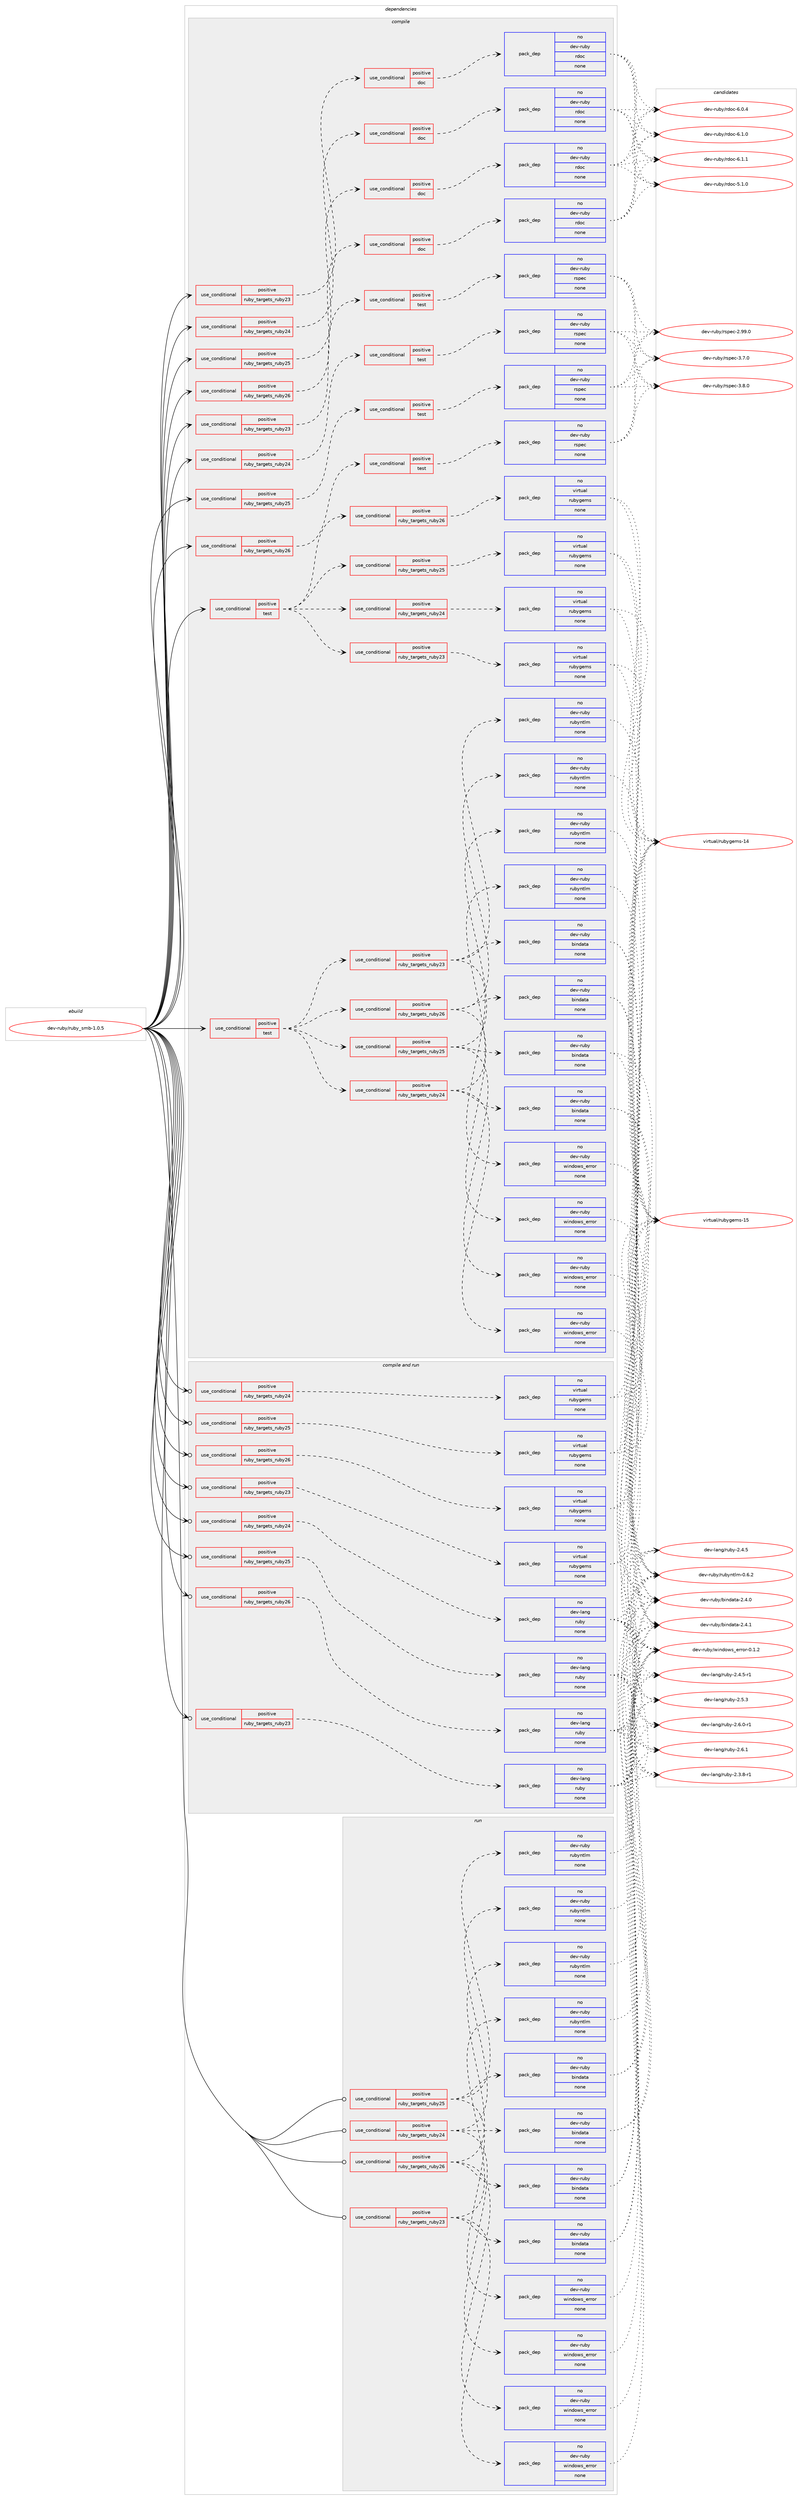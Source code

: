 digraph prolog {

# *************
# Graph options
# *************

newrank=true;
concentrate=true;
compound=true;
graph [rankdir=LR,fontname=Helvetica,fontsize=10,ranksep=1.5];#, ranksep=2.5, nodesep=0.2];
edge  [arrowhead=vee];
node  [fontname=Helvetica,fontsize=10];

# **********
# The ebuild
# **********

subgraph cluster_leftcol {
color=gray;
rank=same;
label=<<i>ebuild</i>>;
id [label="dev-ruby/ruby_smb-1.0.5", color=red, width=4, href="../dev-ruby/ruby_smb-1.0.5.svg"];
}

# ****************
# The dependencies
# ****************

subgraph cluster_midcol {
color=gray;
label=<<i>dependencies</i>>;
subgraph cluster_compile {
fillcolor="#eeeeee";
style=filled;
label=<<i>compile</i>>;
subgraph cond416750 {
dependency1526519 [label=<<TABLE BORDER="0" CELLBORDER="1" CELLSPACING="0" CELLPADDING="4"><TR><TD ROWSPAN="3" CELLPADDING="10">use_conditional</TD></TR><TR><TD>positive</TD></TR><TR><TD>ruby_targets_ruby23</TD></TR></TABLE>>, shape=none, color=red];
subgraph cond416751 {
dependency1526520 [label=<<TABLE BORDER="0" CELLBORDER="1" CELLSPACING="0" CELLPADDING="4"><TR><TD ROWSPAN="3" CELLPADDING="10">use_conditional</TD></TR><TR><TD>positive</TD></TR><TR><TD>doc</TD></TR></TABLE>>, shape=none, color=red];
subgraph pack1086263 {
dependency1526521 [label=<<TABLE BORDER="0" CELLBORDER="1" CELLSPACING="0" CELLPADDING="4" WIDTH="220"><TR><TD ROWSPAN="6" CELLPADDING="30">pack_dep</TD></TR><TR><TD WIDTH="110">no</TD></TR><TR><TD>dev-ruby</TD></TR><TR><TD>rdoc</TD></TR><TR><TD>none</TD></TR><TR><TD></TD></TR></TABLE>>, shape=none, color=blue];
}
dependency1526520:e -> dependency1526521:w [weight=20,style="dashed",arrowhead="vee"];
}
dependency1526519:e -> dependency1526520:w [weight=20,style="dashed",arrowhead="vee"];
}
id:e -> dependency1526519:w [weight=20,style="solid",arrowhead="vee"];
subgraph cond416752 {
dependency1526522 [label=<<TABLE BORDER="0" CELLBORDER="1" CELLSPACING="0" CELLPADDING="4"><TR><TD ROWSPAN="3" CELLPADDING="10">use_conditional</TD></TR><TR><TD>positive</TD></TR><TR><TD>ruby_targets_ruby23</TD></TR></TABLE>>, shape=none, color=red];
subgraph cond416753 {
dependency1526523 [label=<<TABLE BORDER="0" CELLBORDER="1" CELLSPACING="0" CELLPADDING="4"><TR><TD ROWSPAN="3" CELLPADDING="10">use_conditional</TD></TR><TR><TD>positive</TD></TR><TR><TD>test</TD></TR></TABLE>>, shape=none, color=red];
subgraph pack1086264 {
dependency1526524 [label=<<TABLE BORDER="0" CELLBORDER="1" CELLSPACING="0" CELLPADDING="4" WIDTH="220"><TR><TD ROWSPAN="6" CELLPADDING="30">pack_dep</TD></TR><TR><TD WIDTH="110">no</TD></TR><TR><TD>dev-ruby</TD></TR><TR><TD>rspec</TD></TR><TR><TD>none</TD></TR><TR><TD></TD></TR></TABLE>>, shape=none, color=blue];
}
dependency1526523:e -> dependency1526524:w [weight=20,style="dashed",arrowhead="vee"];
}
dependency1526522:e -> dependency1526523:w [weight=20,style="dashed",arrowhead="vee"];
}
id:e -> dependency1526522:w [weight=20,style="solid",arrowhead="vee"];
subgraph cond416754 {
dependency1526525 [label=<<TABLE BORDER="0" CELLBORDER="1" CELLSPACING="0" CELLPADDING="4"><TR><TD ROWSPAN="3" CELLPADDING="10">use_conditional</TD></TR><TR><TD>positive</TD></TR><TR><TD>ruby_targets_ruby24</TD></TR></TABLE>>, shape=none, color=red];
subgraph cond416755 {
dependency1526526 [label=<<TABLE BORDER="0" CELLBORDER="1" CELLSPACING="0" CELLPADDING="4"><TR><TD ROWSPAN="3" CELLPADDING="10">use_conditional</TD></TR><TR><TD>positive</TD></TR><TR><TD>doc</TD></TR></TABLE>>, shape=none, color=red];
subgraph pack1086265 {
dependency1526527 [label=<<TABLE BORDER="0" CELLBORDER="1" CELLSPACING="0" CELLPADDING="4" WIDTH="220"><TR><TD ROWSPAN="6" CELLPADDING="30">pack_dep</TD></TR><TR><TD WIDTH="110">no</TD></TR><TR><TD>dev-ruby</TD></TR><TR><TD>rdoc</TD></TR><TR><TD>none</TD></TR><TR><TD></TD></TR></TABLE>>, shape=none, color=blue];
}
dependency1526526:e -> dependency1526527:w [weight=20,style="dashed",arrowhead="vee"];
}
dependency1526525:e -> dependency1526526:w [weight=20,style="dashed",arrowhead="vee"];
}
id:e -> dependency1526525:w [weight=20,style="solid",arrowhead="vee"];
subgraph cond416756 {
dependency1526528 [label=<<TABLE BORDER="0" CELLBORDER="1" CELLSPACING="0" CELLPADDING="4"><TR><TD ROWSPAN="3" CELLPADDING="10">use_conditional</TD></TR><TR><TD>positive</TD></TR><TR><TD>ruby_targets_ruby24</TD></TR></TABLE>>, shape=none, color=red];
subgraph cond416757 {
dependency1526529 [label=<<TABLE BORDER="0" CELLBORDER="1" CELLSPACING="0" CELLPADDING="4"><TR><TD ROWSPAN="3" CELLPADDING="10">use_conditional</TD></TR><TR><TD>positive</TD></TR><TR><TD>test</TD></TR></TABLE>>, shape=none, color=red];
subgraph pack1086266 {
dependency1526530 [label=<<TABLE BORDER="0" CELLBORDER="1" CELLSPACING="0" CELLPADDING="4" WIDTH="220"><TR><TD ROWSPAN="6" CELLPADDING="30">pack_dep</TD></TR><TR><TD WIDTH="110">no</TD></TR><TR><TD>dev-ruby</TD></TR><TR><TD>rspec</TD></TR><TR><TD>none</TD></TR><TR><TD></TD></TR></TABLE>>, shape=none, color=blue];
}
dependency1526529:e -> dependency1526530:w [weight=20,style="dashed",arrowhead="vee"];
}
dependency1526528:e -> dependency1526529:w [weight=20,style="dashed",arrowhead="vee"];
}
id:e -> dependency1526528:w [weight=20,style="solid",arrowhead="vee"];
subgraph cond416758 {
dependency1526531 [label=<<TABLE BORDER="0" CELLBORDER="1" CELLSPACING="0" CELLPADDING="4"><TR><TD ROWSPAN="3" CELLPADDING="10">use_conditional</TD></TR><TR><TD>positive</TD></TR><TR><TD>ruby_targets_ruby25</TD></TR></TABLE>>, shape=none, color=red];
subgraph cond416759 {
dependency1526532 [label=<<TABLE BORDER="0" CELLBORDER="1" CELLSPACING="0" CELLPADDING="4"><TR><TD ROWSPAN="3" CELLPADDING="10">use_conditional</TD></TR><TR><TD>positive</TD></TR><TR><TD>doc</TD></TR></TABLE>>, shape=none, color=red];
subgraph pack1086267 {
dependency1526533 [label=<<TABLE BORDER="0" CELLBORDER="1" CELLSPACING="0" CELLPADDING="4" WIDTH="220"><TR><TD ROWSPAN="6" CELLPADDING="30">pack_dep</TD></TR><TR><TD WIDTH="110">no</TD></TR><TR><TD>dev-ruby</TD></TR><TR><TD>rdoc</TD></TR><TR><TD>none</TD></TR><TR><TD></TD></TR></TABLE>>, shape=none, color=blue];
}
dependency1526532:e -> dependency1526533:w [weight=20,style="dashed",arrowhead="vee"];
}
dependency1526531:e -> dependency1526532:w [weight=20,style="dashed",arrowhead="vee"];
}
id:e -> dependency1526531:w [weight=20,style="solid",arrowhead="vee"];
subgraph cond416760 {
dependency1526534 [label=<<TABLE BORDER="0" CELLBORDER="1" CELLSPACING="0" CELLPADDING="4"><TR><TD ROWSPAN="3" CELLPADDING="10">use_conditional</TD></TR><TR><TD>positive</TD></TR><TR><TD>ruby_targets_ruby25</TD></TR></TABLE>>, shape=none, color=red];
subgraph cond416761 {
dependency1526535 [label=<<TABLE BORDER="0" CELLBORDER="1" CELLSPACING="0" CELLPADDING="4"><TR><TD ROWSPAN="3" CELLPADDING="10">use_conditional</TD></TR><TR><TD>positive</TD></TR><TR><TD>test</TD></TR></TABLE>>, shape=none, color=red];
subgraph pack1086268 {
dependency1526536 [label=<<TABLE BORDER="0" CELLBORDER="1" CELLSPACING="0" CELLPADDING="4" WIDTH="220"><TR><TD ROWSPAN="6" CELLPADDING="30">pack_dep</TD></TR><TR><TD WIDTH="110">no</TD></TR><TR><TD>dev-ruby</TD></TR><TR><TD>rspec</TD></TR><TR><TD>none</TD></TR><TR><TD></TD></TR></TABLE>>, shape=none, color=blue];
}
dependency1526535:e -> dependency1526536:w [weight=20,style="dashed",arrowhead="vee"];
}
dependency1526534:e -> dependency1526535:w [weight=20,style="dashed",arrowhead="vee"];
}
id:e -> dependency1526534:w [weight=20,style="solid",arrowhead="vee"];
subgraph cond416762 {
dependency1526537 [label=<<TABLE BORDER="0" CELLBORDER="1" CELLSPACING="0" CELLPADDING="4"><TR><TD ROWSPAN="3" CELLPADDING="10">use_conditional</TD></TR><TR><TD>positive</TD></TR><TR><TD>ruby_targets_ruby26</TD></TR></TABLE>>, shape=none, color=red];
subgraph cond416763 {
dependency1526538 [label=<<TABLE BORDER="0" CELLBORDER="1" CELLSPACING="0" CELLPADDING="4"><TR><TD ROWSPAN="3" CELLPADDING="10">use_conditional</TD></TR><TR><TD>positive</TD></TR><TR><TD>doc</TD></TR></TABLE>>, shape=none, color=red];
subgraph pack1086269 {
dependency1526539 [label=<<TABLE BORDER="0" CELLBORDER="1" CELLSPACING="0" CELLPADDING="4" WIDTH="220"><TR><TD ROWSPAN="6" CELLPADDING="30">pack_dep</TD></TR><TR><TD WIDTH="110">no</TD></TR><TR><TD>dev-ruby</TD></TR><TR><TD>rdoc</TD></TR><TR><TD>none</TD></TR><TR><TD></TD></TR></TABLE>>, shape=none, color=blue];
}
dependency1526538:e -> dependency1526539:w [weight=20,style="dashed",arrowhead="vee"];
}
dependency1526537:e -> dependency1526538:w [weight=20,style="dashed",arrowhead="vee"];
}
id:e -> dependency1526537:w [weight=20,style="solid",arrowhead="vee"];
subgraph cond416764 {
dependency1526540 [label=<<TABLE BORDER="0" CELLBORDER="1" CELLSPACING="0" CELLPADDING="4"><TR><TD ROWSPAN="3" CELLPADDING="10">use_conditional</TD></TR><TR><TD>positive</TD></TR><TR><TD>ruby_targets_ruby26</TD></TR></TABLE>>, shape=none, color=red];
subgraph cond416765 {
dependency1526541 [label=<<TABLE BORDER="0" CELLBORDER="1" CELLSPACING="0" CELLPADDING="4"><TR><TD ROWSPAN="3" CELLPADDING="10">use_conditional</TD></TR><TR><TD>positive</TD></TR><TR><TD>test</TD></TR></TABLE>>, shape=none, color=red];
subgraph pack1086270 {
dependency1526542 [label=<<TABLE BORDER="0" CELLBORDER="1" CELLSPACING="0" CELLPADDING="4" WIDTH="220"><TR><TD ROWSPAN="6" CELLPADDING="30">pack_dep</TD></TR><TR><TD WIDTH="110">no</TD></TR><TR><TD>dev-ruby</TD></TR><TR><TD>rspec</TD></TR><TR><TD>none</TD></TR><TR><TD></TD></TR></TABLE>>, shape=none, color=blue];
}
dependency1526541:e -> dependency1526542:w [weight=20,style="dashed",arrowhead="vee"];
}
dependency1526540:e -> dependency1526541:w [weight=20,style="dashed",arrowhead="vee"];
}
id:e -> dependency1526540:w [weight=20,style="solid",arrowhead="vee"];
subgraph cond416766 {
dependency1526543 [label=<<TABLE BORDER="0" CELLBORDER="1" CELLSPACING="0" CELLPADDING="4"><TR><TD ROWSPAN="3" CELLPADDING="10">use_conditional</TD></TR><TR><TD>positive</TD></TR><TR><TD>test</TD></TR></TABLE>>, shape=none, color=red];
subgraph cond416767 {
dependency1526544 [label=<<TABLE BORDER="0" CELLBORDER="1" CELLSPACING="0" CELLPADDING="4"><TR><TD ROWSPAN="3" CELLPADDING="10">use_conditional</TD></TR><TR><TD>positive</TD></TR><TR><TD>ruby_targets_ruby23</TD></TR></TABLE>>, shape=none, color=red];
subgraph pack1086271 {
dependency1526545 [label=<<TABLE BORDER="0" CELLBORDER="1" CELLSPACING="0" CELLPADDING="4" WIDTH="220"><TR><TD ROWSPAN="6" CELLPADDING="30">pack_dep</TD></TR><TR><TD WIDTH="110">no</TD></TR><TR><TD>dev-ruby</TD></TR><TR><TD>bindata</TD></TR><TR><TD>none</TD></TR><TR><TD></TD></TR></TABLE>>, shape=none, color=blue];
}
dependency1526544:e -> dependency1526545:w [weight=20,style="dashed",arrowhead="vee"];
subgraph pack1086272 {
dependency1526546 [label=<<TABLE BORDER="0" CELLBORDER="1" CELLSPACING="0" CELLPADDING="4" WIDTH="220"><TR><TD ROWSPAN="6" CELLPADDING="30">pack_dep</TD></TR><TR><TD WIDTH="110">no</TD></TR><TR><TD>dev-ruby</TD></TR><TR><TD>rubyntlm</TD></TR><TR><TD>none</TD></TR><TR><TD></TD></TR></TABLE>>, shape=none, color=blue];
}
dependency1526544:e -> dependency1526546:w [weight=20,style="dashed",arrowhead="vee"];
subgraph pack1086273 {
dependency1526547 [label=<<TABLE BORDER="0" CELLBORDER="1" CELLSPACING="0" CELLPADDING="4" WIDTH="220"><TR><TD ROWSPAN="6" CELLPADDING="30">pack_dep</TD></TR><TR><TD WIDTH="110">no</TD></TR><TR><TD>dev-ruby</TD></TR><TR><TD>windows_error</TD></TR><TR><TD>none</TD></TR><TR><TD></TD></TR></TABLE>>, shape=none, color=blue];
}
dependency1526544:e -> dependency1526547:w [weight=20,style="dashed",arrowhead="vee"];
}
dependency1526543:e -> dependency1526544:w [weight=20,style="dashed",arrowhead="vee"];
subgraph cond416768 {
dependency1526548 [label=<<TABLE BORDER="0" CELLBORDER="1" CELLSPACING="0" CELLPADDING="4"><TR><TD ROWSPAN="3" CELLPADDING="10">use_conditional</TD></TR><TR><TD>positive</TD></TR><TR><TD>ruby_targets_ruby24</TD></TR></TABLE>>, shape=none, color=red];
subgraph pack1086274 {
dependency1526549 [label=<<TABLE BORDER="0" CELLBORDER="1" CELLSPACING="0" CELLPADDING="4" WIDTH="220"><TR><TD ROWSPAN="6" CELLPADDING="30">pack_dep</TD></TR><TR><TD WIDTH="110">no</TD></TR><TR><TD>dev-ruby</TD></TR><TR><TD>bindata</TD></TR><TR><TD>none</TD></TR><TR><TD></TD></TR></TABLE>>, shape=none, color=blue];
}
dependency1526548:e -> dependency1526549:w [weight=20,style="dashed",arrowhead="vee"];
subgraph pack1086275 {
dependency1526550 [label=<<TABLE BORDER="0" CELLBORDER="1" CELLSPACING="0" CELLPADDING="4" WIDTH="220"><TR><TD ROWSPAN="6" CELLPADDING="30">pack_dep</TD></TR><TR><TD WIDTH="110">no</TD></TR><TR><TD>dev-ruby</TD></TR><TR><TD>rubyntlm</TD></TR><TR><TD>none</TD></TR><TR><TD></TD></TR></TABLE>>, shape=none, color=blue];
}
dependency1526548:e -> dependency1526550:w [weight=20,style="dashed",arrowhead="vee"];
subgraph pack1086276 {
dependency1526551 [label=<<TABLE BORDER="0" CELLBORDER="1" CELLSPACING="0" CELLPADDING="4" WIDTH="220"><TR><TD ROWSPAN="6" CELLPADDING="30">pack_dep</TD></TR><TR><TD WIDTH="110">no</TD></TR><TR><TD>dev-ruby</TD></TR><TR><TD>windows_error</TD></TR><TR><TD>none</TD></TR><TR><TD></TD></TR></TABLE>>, shape=none, color=blue];
}
dependency1526548:e -> dependency1526551:w [weight=20,style="dashed",arrowhead="vee"];
}
dependency1526543:e -> dependency1526548:w [weight=20,style="dashed",arrowhead="vee"];
subgraph cond416769 {
dependency1526552 [label=<<TABLE BORDER="0" CELLBORDER="1" CELLSPACING="0" CELLPADDING="4"><TR><TD ROWSPAN="3" CELLPADDING="10">use_conditional</TD></TR><TR><TD>positive</TD></TR><TR><TD>ruby_targets_ruby25</TD></TR></TABLE>>, shape=none, color=red];
subgraph pack1086277 {
dependency1526553 [label=<<TABLE BORDER="0" CELLBORDER="1" CELLSPACING="0" CELLPADDING="4" WIDTH="220"><TR><TD ROWSPAN="6" CELLPADDING="30">pack_dep</TD></TR><TR><TD WIDTH="110">no</TD></TR><TR><TD>dev-ruby</TD></TR><TR><TD>bindata</TD></TR><TR><TD>none</TD></TR><TR><TD></TD></TR></TABLE>>, shape=none, color=blue];
}
dependency1526552:e -> dependency1526553:w [weight=20,style="dashed",arrowhead="vee"];
subgraph pack1086278 {
dependency1526554 [label=<<TABLE BORDER="0" CELLBORDER="1" CELLSPACING="0" CELLPADDING="4" WIDTH="220"><TR><TD ROWSPAN="6" CELLPADDING="30">pack_dep</TD></TR><TR><TD WIDTH="110">no</TD></TR><TR><TD>dev-ruby</TD></TR><TR><TD>rubyntlm</TD></TR><TR><TD>none</TD></TR><TR><TD></TD></TR></TABLE>>, shape=none, color=blue];
}
dependency1526552:e -> dependency1526554:w [weight=20,style="dashed",arrowhead="vee"];
subgraph pack1086279 {
dependency1526555 [label=<<TABLE BORDER="0" CELLBORDER="1" CELLSPACING="0" CELLPADDING="4" WIDTH="220"><TR><TD ROWSPAN="6" CELLPADDING="30">pack_dep</TD></TR><TR><TD WIDTH="110">no</TD></TR><TR><TD>dev-ruby</TD></TR><TR><TD>windows_error</TD></TR><TR><TD>none</TD></TR><TR><TD></TD></TR></TABLE>>, shape=none, color=blue];
}
dependency1526552:e -> dependency1526555:w [weight=20,style="dashed",arrowhead="vee"];
}
dependency1526543:e -> dependency1526552:w [weight=20,style="dashed",arrowhead="vee"];
subgraph cond416770 {
dependency1526556 [label=<<TABLE BORDER="0" CELLBORDER="1" CELLSPACING="0" CELLPADDING="4"><TR><TD ROWSPAN="3" CELLPADDING="10">use_conditional</TD></TR><TR><TD>positive</TD></TR><TR><TD>ruby_targets_ruby26</TD></TR></TABLE>>, shape=none, color=red];
subgraph pack1086280 {
dependency1526557 [label=<<TABLE BORDER="0" CELLBORDER="1" CELLSPACING="0" CELLPADDING="4" WIDTH="220"><TR><TD ROWSPAN="6" CELLPADDING="30">pack_dep</TD></TR><TR><TD WIDTH="110">no</TD></TR><TR><TD>dev-ruby</TD></TR><TR><TD>bindata</TD></TR><TR><TD>none</TD></TR><TR><TD></TD></TR></TABLE>>, shape=none, color=blue];
}
dependency1526556:e -> dependency1526557:w [weight=20,style="dashed",arrowhead="vee"];
subgraph pack1086281 {
dependency1526558 [label=<<TABLE BORDER="0" CELLBORDER="1" CELLSPACING="0" CELLPADDING="4" WIDTH="220"><TR><TD ROWSPAN="6" CELLPADDING="30">pack_dep</TD></TR><TR><TD WIDTH="110">no</TD></TR><TR><TD>dev-ruby</TD></TR><TR><TD>rubyntlm</TD></TR><TR><TD>none</TD></TR><TR><TD></TD></TR></TABLE>>, shape=none, color=blue];
}
dependency1526556:e -> dependency1526558:w [weight=20,style="dashed",arrowhead="vee"];
subgraph pack1086282 {
dependency1526559 [label=<<TABLE BORDER="0" CELLBORDER="1" CELLSPACING="0" CELLPADDING="4" WIDTH="220"><TR><TD ROWSPAN="6" CELLPADDING="30">pack_dep</TD></TR><TR><TD WIDTH="110">no</TD></TR><TR><TD>dev-ruby</TD></TR><TR><TD>windows_error</TD></TR><TR><TD>none</TD></TR><TR><TD></TD></TR></TABLE>>, shape=none, color=blue];
}
dependency1526556:e -> dependency1526559:w [weight=20,style="dashed",arrowhead="vee"];
}
dependency1526543:e -> dependency1526556:w [weight=20,style="dashed",arrowhead="vee"];
}
id:e -> dependency1526543:w [weight=20,style="solid",arrowhead="vee"];
subgraph cond416771 {
dependency1526560 [label=<<TABLE BORDER="0" CELLBORDER="1" CELLSPACING="0" CELLPADDING="4"><TR><TD ROWSPAN="3" CELLPADDING="10">use_conditional</TD></TR><TR><TD>positive</TD></TR><TR><TD>test</TD></TR></TABLE>>, shape=none, color=red];
subgraph cond416772 {
dependency1526561 [label=<<TABLE BORDER="0" CELLBORDER="1" CELLSPACING="0" CELLPADDING="4"><TR><TD ROWSPAN="3" CELLPADDING="10">use_conditional</TD></TR><TR><TD>positive</TD></TR><TR><TD>ruby_targets_ruby23</TD></TR></TABLE>>, shape=none, color=red];
subgraph pack1086283 {
dependency1526562 [label=<<TABLE BORDER="0" CELLBORDER="1" CELLSPACING="0" CELLPADDING="4" WIDTH="220"><TR><TD ROWSPAN="6" CELLPADDING="30">pack_dep</TD></TR><TR><TD WIDTH="110">no</TD></TR><TR><TD>virtual</TD></TR><TR><TD>rubygems</TD></TR><TR><TD>none</TD></TR><TR><TD></TD></TR></TABLE>>, shape=none, color=blue];
}
dependency1526561:e -> dependency1526562:w [weight=20,style="dashed",arrowhead="vee"];
}
dependency1526560:e -> dependency1526561:w [weight=20,style="dashed",arrowhead="vee"];
subgraph cond416773 {
dependency1526563 [label=<<TABLE BORDER="0" CELLBORDER="1" CELLSPACING="0" CELLPADDING="4"><TR><TD ROWSPAN="3" CELLPADDING="10">use_conditional</TD></TR><TR><TD>positive</TD></TR><TR><TD>ruby_targets_ruby24</TD></TR></TABLE>>, shape=none, color=red];
subgraph pack1086284 {
dependency1526564 [label=<<TABLE BORDER="0" CELLBORDER="1" CELLSPACING="0" CELLPADDING="4" WIDTH="220"><TR><TD ROWSPAN="6" CELLPADDING="30">pack_dep</TD></TR><TR><TD WIDTH="110">no</TD></TR><TR><TD>virtual</TD></TR><TR><TD>rubygems</TD></TR><TR><TD>none</TD></TR><TR><TD></TD></TR></TABLE>>, shape=none, color=blue];
}
dependency1526563:e -> dependency1526564:w [weight=20,style="dashed",arrowhead="vee"];
}
dependency1526560:e -> dependency1526563:w [weight=20,style="dashed",arrowhead="vee"];
subgraph cond416774 {
dependency1526565 [label=<<TABLE BORDER="0" CELLBORDER="1" CELLSPACING="0" CELLPADDING="4"><TR><TD ROWSPAN="3" CELLPADDING="10">use_conditional</TD></TR><TR><TD>positive</TD></TR><TR><TD>ruby_targets_ruby25</TD></TR></TABLE>>, shape=none, color=red];
subgraph pack1086285 {
dependency1526566 [label=<<TABLE BORDER="0" CELLBORDER="1" CELLSPACING="0" CELLPADDING="4" WIDTH="220"><TR><TD ROWSPAN="6" CELLPADDING="30">pack_dep</TD></TR><TR><TD WIDTH="110">no</TD></TR><TR><TD>virtual</TD></TR><TR><TD>rubygems</TD></TR><TR><TD>none</TD></TR><TR><TD></TD></TR></TABLE>>, shape=none, color=blue];
}
dependency1526565:e -> dependency1526566:w [weight=20,style="dashed",arrowhead="vee"];
}
dependency1526560:e -> dependency1526565:w [weight=20,style="dashed",arrowhead="vee"];
subgraph cond416775 {
dependency1526567 [label=<<TABLE BORDER="0" CELLBORDER="1" CELLSPACING="0" CELLPADDING="4"><TR><TD ROWSPAN="3" CELLPADDING="10">use_conditional</TD></TR><TR><TD>positive</TD></TR><TR><TD>ruby_targets_ruby26</TD></TR></TABLE>>, shape=none, color=red];
subgraph pack1086286 {
dependency1526568 [label=<<TABLE BORDER="0" CELLBORDER="1" CELLSPACING="0" CELLPADDING="4" WIDTH="220"><TR><TD ROWSPAN="6" CELLPADDING="30">pack_dep</TD></TR><TR><TD WIDTH="110">no</TD></TR><TR><TD>virtual</TD></TR><TR><TD>rubygems</TD></TR><TR><TD>none</TD></TR><TR><TD></TD></TR></TABLE>>, shape=none, color=blue];
}
dependency1526567:e -> dependency1526568:w [weight=20,style="dashed",arrowhead="vee"];
}
dependency1526560:e -> dependency1526567:w [weight=20,style="dashed",arrowhead="vee"];
}
id:e -> dependency1526560:w [weight=20,style="solid",arrowhead="vee"];
}
subgraph cluster_compileandrun {
fillcolor="#eeeeee";
style=filled;
label=<<i>compile and run</i>>;
subgraph cond416776 {
dependency1526569 [label=<<TABLE BORDER="0" CELLBORDER="1" CELLSPACING="0" CELLPADDING="4"><TR><TD ROWSPAN="3" CELLPADDING="10">use_conditional</TD></TR><TR><TD>positive</TD></TR><TR><TD>ruby_targets_ruby23</TD></TR></TABLE>>, shape=none, color=red];
subgraph pack1086287 {
dependency1526570 [label=<<TABLE BORDER="0" CELLBORDER="1" CELLSPACING="0" CELLPADDING="4" WIDTH="220"><TR><TD ROWSPAN="6" CELLPADDING="30">pack_dep</TD></TR><TR><TD WIDTH="110">no</TD></TR><TR><TD>dev-lang</TD></TR><TR><TD>ruby</TD></TR><TR><TD>none</TD></TR><TR><TD></TD></TR></TABLE>>, shape=none, color=blue];
}
dependency1526569:e -> dependency1526570:w [weight=20,style="dashed",arrowhead="vee"];
}
id:e -> dependency1526569:w [weight=20,style="solid",arrowhead="odotvee"];
subgraph cond416777 {
dependency1526571 [label=<<TABLE BORDER="0" CELLBORDER="1" CELLSPACING="0" CELLPADDING="4"><TR><TD ROWSPAN="3" CELLPADDING="10">use_conditional</TD></TR><TR><TD>positive</TD></TR><TR><TD>ruby_targets_ruby23</TD></TR></TABLE>>, shape=none, color=red];
subgraph pack1086288 {
dependency1526572 [label=<<TABLE BORDER="0" CELLBORDER="1" CELLSPACING="0" CELLPADDING="4" WIDTH="220"><TR><TD ROWSPAN="6" CELLPADDING="30">pack_dep</TD></TR><TR><TD WIDTH="110">no</TD></TR><TR><TD>virtual</TD></TR><TR><TD>rubygems</TD></TR><TR><TD>none</TD></TR><TR><TD></TD></TR></TABLE>>, shape=none, color=blue];
}
dependency1526571:e -> dependency1526572:w [weight=20,style="dashed",arrowhead="vee"];
}
id:e -> dependency1526571:w [weight=20,style="solid",arrowhead="odotvee"];
subgraph cond416778 {
dependency1526573 [label=<<TABLE BORDER="0" CELLBORDER="1" CELLSPACING="0" CELLPADDING="4"><TR><TD ROWSPAN="3" CELLPADDING="10">use_conditional</TD></TR><TR><TD>positive</TD></TR><TR><TD>ruby_targets_ruby24</TD></TR></TABLE>>, shape=none, color=red];
subgraph pack1086289 {
dependency1526574 [label=<<TABLE BORDER="0" CELLBORDER="1" CELLSPACING="0" CELLPADDING="4" WIDTH="220"><TR><TD ROWSPAN="6" CELLPADDING="30">pack_dep</TD></TR><TR><TD WIDTH="110">no</TD></TR><TR><TD>dev-lang</TD></TR><TR><TD>ruby</TD></TR><TR><TD>none</TD></TR><TR><TD></TD></TR></TABLE>>, shape=none, color=blue];
}
dependency1526573:e -> dependency1526574:w [weight=20,style="dashed",arrowhead="vee"];
}
id:e -> dependency1526573:w [weight=20,style="solid",arrowhead="odotvee"];
subgraph cond416779 {
dependency1526575 [label=<<TABLE BORDER="0" CELLBORDER="1" CELLSPACING="0" CELLPADDING="4"><TR><TD ROWSPAN="3" CELLPADDING="10">use_conditional</TD></TR><TR><TD>positive</TD></TR><TR><TD>ruby_targets_ruby24</TD></TR></TABLE>>, shape=none, color=red];
subgraph pack1086290 {
dependency1526576 [label=<<TABLE BORDER="0" CELLBORDER="1" CELLSPACING="0" CELLPADDING="4" WIDTH="220"><TR><TD ROWSPAN="6" CELLPADDING="30">pack_dep</TD></TR><TR><TD WIDTH="110">no</TD></TR><TR><TD>virtual</TD></TR><TR><TD>rubygems</TD></TR><TR><TD>none</TD></TR><TR><TD></TD></TR></TABLE>>, shape=none, color=blue];
}
dependency1526575:e -> dependency1526576:w [weight=20,style="dashed",arrowhead="vee"];
}
id:e -> dependency1526575:w [weight=20,style="solid",arrowhead="odotvee"];
subgraph cond416780 {
dependency1526577 [label=<<TABLE BORDER="0" CELLBORDER="1" CELLSPACING="0" CELLPADDING="4"><TR><TD ROWSPAN="3" CELLPADDING="10">use_conditional</TD></TR><TR><TD>positive</TD></TR><TR><TD>ruby_targets_ruby25</TD></TR></TABLE>>, shape=none, color=red];
subgraph pack1086291 {
dependency1526578 [label=<<TABLE BORDER="0" CELLBORDER="1" CELLSPACING="0" CELLPADDING="4" WIDTH="220"><TR><TD ROWSPAN="6" CELLPADDING="30">pack_dep</TD></TR><TR><TD WIDTH="110">no</TD></TR><TR><TD>dev-lang</TD></TR><TR><TD>ruby</TD></TR><TR><TD>none</TD></TR><TR><TD></TD></TR></TABLE>>, shape=none, color=blue];
}
dependency1526577:e -> dependency1526578:w [weight=20,style="dashed",arrowhead="vee"];
}
id:e -> dependency1526577:w [weight=20,style="solid",arrowhead="odotvee"];
subgraph cond416781 {
dependency1526579 [label=<<TABLE BORDER="0" CELLBORDER="1" CELLSPACING="0" CELLPADDING="4"><TR><TD ROWSPAN="3" CELLPADDING="10">use_conditional</TD></TR><TR><TD>positive</TD></TR><TR><TD>ruby_targets_ruby25</TD></TR></TABLE>>, shape=none, color=red];
subgraph pack1086292 {
dependency1526580 [label=<<TABLE BORDER="0" CELLBORDER="1" CELLSPACING="0" CELLPADDING="4" WIDTH="220"><TR><TD ROWSPAN="6" CELLPADDING="30">pack_dep</TD></TR><TR><TD WIDTH="110">no</TD></TR><TR><TD>virtual</TD></TR><TR><TD>rubygems</TD></TR><TR><TD>none</TD></TR><TR><TD></TD></TR></TABLE>>, shape=none, color=blue];
}
dependency1526579:e -> dependency1526580:w [weight=20,style="dashed",arrowhead="vee"];
}
id:e -> dependency1526579:w [weight=20,style="solid",arrowhead="odotvee"];
subgraph cond416782 {
dependency1526581 [label=<<TABLE BORDER="0" CELLBORDER="1" CELLSPACING="0" CELLPADDING="4"><TR><TD ROWSPAN="3" CELLPADDING="10">use_conditional</TD></TR><TR><TD>positive</TD></TR><TR><TD>ruby_targets_ruby26</TD></TR></TABLE>>, shape=none, color=red];
subgraph pack1086293 {
dependency1526582 [label=<<TABLE BORDER="0" CELLBORDER="1" CELLSPACING="0" CELLPADDING="4" WIDTH="220"><TR><TD ROWSPAN="6" CELLPADDING="30">pack_dep</TD></TR><TR><TD WIDTH="110">no</TD></TR><TR><TD>dev-lang</TD></TR><TR><TD>ruby</TD></TR><TR><TD>none</TD></TR><TR><TD></TD></TR></TABLE>>, shape=none, color=blue];
}
dependency1526581:e -> dependency1526582:w [weight=20,style="dashed",arrowhead="vee"];
}
id:e -> dependency1526581:w [weight=20,style="solid",arrowhead="odotvee"];
subgraph cond416783 {
dependency1526583 [label=<<TABLE BORDER="0" CELLBORDER="1" CELLSPACING="0" CELLPADDING="4"><TR><TD ROWSPAN="3" CELLPADDING="10">use_conditional</TD></TR><TR><TD>positive</TD></TR><TR><TD>ruby_targets_ruby26</TD></TR></TABLE>>, shape=none, color=red];
subgraph pack1086294 {
dependency1526584 [label=<<TABLE BORDER="0" CELLBORDER="1" CELLSPACING="0" CELLPADDING="4" WIDTH="220"><TR><TD ROWSPAN="6" CELLPADDING="30">pack_dep</TD></TR><TR><TD WIDTH="110">no</TD></TR><TR><TD>virtual</TD></TR><TR><TD>rubygems</TD></TR><TR><TD>none</TD></TR><TR><TD></TD></TR></TABLE>>, shape=none, color=blue];
}
dependency1526583:e -> dependency1526584:w [weight=20,style="dashed",arrowhead="vee"];
}
id:e -> dependency1526583:w [weight=20,style="solid",arrowhead="odotvee"];
}
subgraph cluster_run {
fillcolor="#eeeeee";
style=filled;
label=<<i>run</i>>;
subgraph cond416784 {
dependency1526585 [label=<<TABLE BORDER="0" CELLBORDER="1" CELLSPACING="0" CELLPADDING="4"><TR><TD ROWSPAN="3" CELLPADDING="10">use_conditional</TD></TR><TR><TD>positive</TD></TR><TR><TD>ruby_targets_ruby23</TD></TR></TABLE>>, shape=none, color=red];
subgraph pack1086295 {
dependency1526586 [label=<<TABLE BORDER="0" CELLBORDER="1" CELLSPACING="0" CELLPADDING="4" WIDTH="220"><TR><TD ROWSPAN="6" CELLPADDING="30">pack_dep</TD></TR><TR><TD WIDTH="110">no</TD></TR><TR><TD>dev-ruby</TD></TR><TR><TD>bindata</TD></TR><TR><TD>none</TD></TR><TR><TD></TD></TR></TABLE>>, shape=none, color=blue];
}
dependency1526585:e -> dependency1526586:w [weight=20,style="dashed",arrowhead="vee"];
subgraph pack1086296 {
dependency1526587 [label=<<TABLE BORDER="0" CELLBORDER="1" CELLSPACING="0" CELLPADDING="4" WIDTH="220"><TR><TD ROWSPAN="6" CELLPADDING="30">pack_dep</TD></TR><TR><TD WIDTH="110">no</TD></TR><TR><TD>dev-ruby</TD></TR><TR><TD>rubyntlm</TD></TR><TR><TD>none</TD></TR><TR><TD></TD></TR></TABLE>>, shape=none, color=blue];
}
dependency1526585:e -> dependency1526587:w [weight=20,style="dashed",arrowhead="vee"];
subgraph pack1086297 {
dependency1526588 [label=<<TABLE BORDER="0" CELLBORDER="1" CELLSPACING="0" CELLPADDING="4" WIDTH="220"><TR><TD ROWSPAN="6" CELLPADDING="30">pack_dep</TD></TR><TR><TD WIDTH="110">no</TD></TR><TR><TD>dev-ruby</TD></TR><TR><TD>windows_error</TD></TR><TR><TD>none</TD></TR><TR><TD></TD></TR></TABLE>>, shape=none, color=blue];
}
dependency1526585:e -> dependency1526588:w [weight=20,style="dashed",arrowhead="vee"];
}
id:e -> dependency1526585:w [weight=20,style="solid",arrowhead="odot"];
subgraph cond416785 {
dependency1526589 [label=<<TABLE BORDER="0" CELLBORDER="1" CELLSPACING="0" CELLPADDING="4"><TR><TD ROWSPAN="3" CELLPADDING="10">use_conditional</TD></TR><TR><TD>positive</TD></TR><TR><TD>ruby_targets_ruby24</TD></TR></TABLE>>, shape=none, color=red];
subgraph pack1086298 {
dependency1526590 [label=<<TABLE BORDER="0" CELLBORDER="1" CELLSPACING="0" CELLPADDING="4" WIDTH="220"><TR><TD ROWSPAN="6" CELLPADDING="30">pack_dep</TD></TR><TR><TD WIDTH="110">no</TD></TR><TR><TD>dev-ruby</TD></TR><TR><TD>bindata</TD></TR><TR><TD>none</TD></TR><TR><TD></TD></TR></TABLE>>, shape=none, color=blue];
}
dependency1526589:e -> dependency1526590:w [weight=20,style="dashed",arrowhead="vee"];
subgraph pack1086299 {
dependency1526591 [label=<<TABLE BORDER="0" CELLBORDER="1" CELLSPACING="0" CELLPADDING="4" WIDTH="220"><TR><TD ROWSPAN="6" CELLPADDING="30">pack_dep</TD></TR><TR><TD WIDTH="110">no</TD></TR><TR><TD>dev-ruby</TD></TR><TR><TD>rubyntlm</TD></TR><TR><TD>none</TD></TR><TR><TD></TD></TR></TABLE>>, shape=none, color=blue];
}
dependency1526589:e -> dependency1526591:w [weight=20,style="dashed",arrowhead="vee"];
subgraph pack1086300 {
dependency1526592 [label=<<TABLE BORDER="0" CELLBORDER="1" CELLSPACING="0" CELLPADDING="4" WIDTH="220"><TR><TD ROWSPAN="6" CELLPADDING="30">pack_dep</TD></TR><TR><TD WIDTH="110">no</TD></TR><TR><TD>dev-ruby</TD></TR><TR><TD>windows_error</TD></TR><TR><TD>none</TD></TR><TR><TD></TD></TR></TABLE>>, shape=none, color=blue];
}
dependency1526589:e -> dependency1526592:w [weight=20,style="dashed",arrowhead="vee"];
}
id:e -> dependency1526589:w [weight=20,style="solid",arrowhead="odot"];
subgraph cond416786 {
dependency1526593 [label=<<TABLE BORDER="0" CELLBORDER="1" CELLSPACING="0" CELLPADDING="4"><TR><TD ROWSPAN="3" CELLPADDING="10">use_conditional</TD></TR><TR><TD>positive</TD></TR><TR><TD>ruby_targets_ruby25</TD></TR></TABLE>>, shape=none, color=red];
subgraph pack1086301 {
dependency1526594 [label=<<TABLE BORDER="0" CELLBORDER="1" CELLSPACING="0" CELLPADDING="4" WIDTH="220"><TR><TD ROWSPAN="6" CELLPADDING="30">pack_dep</TD></TR><TR><TD WIDTH="110">no</TD></TR><TR><TD>dev-ruby</TD></TR><TR><TD>bindata</TD></TR><TR><TD>none</TD></TR><TR><TD></TD></TR></TABLE>>, shape=none, color=blue];
}
dependency1526593:e -> dependency1526594:w [weight=20,style="dashed",arrowhead="vee"];
subgraph pack1086302 {
dependency1526595 [label=<<TABLE BORDER="0" CELLBORDER="1" CELLSPACING="0" CELLPADDING="4" WIDTH="220"><TR><TD ROWSPAN="6" CELLPADDING="30">pack_dep</TD></TR><TR><TD WIDTH="110">no</TD></TR><TR><TD>dev-ruby</TD></TR><TR><TD>rubyntlm</TD></TR><TR><TD>none</TD></TR><TR><TD></TD></TR></TABLE>>, shape=none, color=blue];
}
dependency1526593:e -> dependency1526595:w [weight=20,style="dashed",arrowhead="vee"];
subgraph pack1086303 {
dependency1526596 [label=<<TABLE BORDER="0" CELLBORDER="1" CELLSPACING="0" CELLPADDING="4" WIDTH="220"><TR><TD ROWSPAN="6" CELLPADDING="30">pack_dep</TD></TR><TR><TD WIDTH="110">no</TD></TR><TR><TD>dev-ruby</TD></TR><TR><TD>windows_error</TD></TR><TR><TD>none</TD></TR><TR><TD></TD></TR></TABLE>>, shape=none, color=blue];
}
dependency1526593:e -> dependency1526596:w [weight=20,style="dashed",arrowhead="vee"];
}
id:e -> dependency1526593:w [weight=20,style="solid",arrowhead="odot"];
subgraph cond416787 {
dependency1526597 [label=<<TABLE BORDER="0" CELLBORDER="1" CELLSPACING="0" CELLPADDING="4"><TR><TD ROWSPAN="3" CELLPADDING="10">use_conditional</TD></TR><TR><TD>positive</TD></TR><TR><TD>ruby_targets_ruby26</TD></TR></TABLE>>, shape=none, color=red];
subgraph pack1086304 {
dependency1526598 [label=<<TABLE BORDER="0" CELLBORDER="1" CELLSPACING="0" CELLPADDING="4" WIDTH="220"><TR><TD ROWSPAN="6" CELLPADDING="30">pack_dep</TD></TR><TR><TD WIDTH="110">no</TD></TR><TR><TD>dev-ruby</TD></TR><TR><TD>bindata</TD></TR><TR><TD>none</TD></TR><TR><TD></TD></TR></TABLE>>, shape=none, color=blue];
}
dependency1526597:e -> dependency1526598:w [weight=20,style="dashed",arrowhead="vee"];
subgraph pack1086305 {
dependency1526599 [label=<<TABLE BORDER="0" CELLBORDER="1" CELLSPACING="0" CELLPADDING="4" WIDTH="220"><TR><TD ROWSPAN="6" CELLPADDING="30">pack_dep</TD></TR><TR><TD WIDTH="110">no</TD></TR><TR><TD>dev-ruby</TD></TR><TR><TD>rubyntlm</TD></TR><TR><TD>none</TD></TR><TR><TD></TD></TR></TABLE>>, shape=none, color=blue];
}
dependency1526597:e -> dependency1526599:w [weight=20,style="dashed",arrowhead="vee"];
subgraph pack1086306 {
dependency1526600 [label=<<TABLE BORDER="0" CELLBORDER="1" CELLSPACING="0" CELLPADDING="4" WIDTH="220"><TR><TD ROWSPAN="6" CELLPADDING="30">pack_dep</TD></TR><TR><TD WIDTH="110">no</TD></TR><TR><TD>dev-ruby</TD></TR><TR><TD>windows_error</TD></TR><TR><TD>none</TD></TR><TR><TD></TD></TR></TABLE>>, shape=none, color=blue];
}
dependency1526597:e -> dependency1526600:w [weight=20,style="dashed",arrowhead="vee"];
}
id:e -> dependency1526597:w [weight=20,style="solid",arrowhead="odot"];
}
}

# **************
# The candidates
# **************

subgraph cluster_choices {
rank=same;
color=gray;
label=<<i>candidates</i>>;

subgraph choice1086263 {
color=black;
nodesep=1;
choice10010111845114117981214711410011199455346494648 [label="dev-ruby/rdoc-5.1.0", color=red, width=4,href="../dev-ruby/rdoc-5.1.0.svg"];
choice10010111845114117981214711410011199455446484652 [label="dev-ruby/rdoc-6.0.4", color=red, width=4,href="../dev-ruby/rdoc-6.0.4.svg"];
choice10010111845114117981214711410011199455446494648 [label="dev-ruby/rdoc-6.1.0", color=red, width=4,href="../dev-ruby/rdoc-6.1.0.svg"];
choice10010111845114117981214711410011199455446494649 [label="dev-ruby/rdoc-6.1.1", color=red, width=4,href="../dev-ruby/rdoc-6.1.1.svg"];
dependency1526521:e -> choice10010111845114117981214711410011199455346494648:w [style=dotted,weight="100"];
dependency1526521:e -> choice10010111845114117981214711410011199455446484652:w [style=dotted,weight="100"];
dependency1526521:e -> choice10010111845114117981214711410011199455446494648:w [style=dotted,weight="100"];
dependency1526521:e -> choice10010111845114117981214711410011199455446494649:w [style=dotted,weight="100"];
}
subgraph choice1086264 {
color=black;
nodesep=1;
choice1001011184511411798121471141151121019945504657574648 [label="dev-ruby/rspec-2.99.0", color=red, width=4,href="../dev-ruby/rspec-2.99.0.svg"];
choice10010111845114117981214711411511210199455146554648 [label="dev-ruby/rspec-3.7.0", color=red, width=4,href="../dev-ruby/rspec-3.7.0.svg"];
choice10010111845114117981214711411511210199455146564648 [label="dev-ruby/rspec-3.8.0", color=red, width=4,href="../dev-ruby/rspec-3.8.0.svg"];
dependency1526524:e -> choice1001011184511411798121471141151121019945504657574648:w [style=dotted,weight="100"];
dependency1526524:e -> choice10010111845114117981214711411511210199455146554648:w [style=dotted,weight="100"];
dependency1526524:e -> choice10010111845114117981214711411511210199455146564648:w [style=dotted,weight="100"];
}
subgraph choice1086265 {
color=black;
nodesep=1;
choice10010111845114117981214711410011199455346494648 [label="dev-ruby/rdoc-5.1.0", color=red, width=4,href="../dev-ruby/rdoc-5.1.0.svg"];
choice10010111845114117981214711410011199455446484652 [label="dev-ruby/rdoc-6.0.4", color=red, width=4,href="../dev-ruby/rdoc-6.0.4.svg"];
choice10010111845114117981214711410011199455446494648 [label="dev-ruby/rdoc-6.1.0", color=red, width=4,href="../dev-ruby/rdoc-6.1.0.svg"];
choice10010111845114117981214711410011199455446494649 [label="dev-ruby/rdoc-6.1.1", color=red, width=4,href="../dev-ruby/rdoc-6.1.1.svg"];
dependency1526527:e -> choice10010111845114117981214711410011199455346494648:w [style=dotted,weight="100"];
dependency1526527:e -> choice10010111845114117981214711410011199455446484652:w [style=dotted,weight="100"];
dependency1526527:e -> choice10010111845114117981214711410011199455446494648:w [style=dotted,weight="100"];
dependency1526527:e -> choice10010111845114117981214711410011199455446494649:w [style=dotted,weight="100"];
}
subgraph choice1086266 {
color=black;
nodesep=1;
choice1001011184511411798121471141151121019945504657574648 [label="dev-ruby/rspec-2.99.0", color=red, width=4,href="../dev-ruby/rspec-2.99.0.svg"];
choice10010111845114117981214711411511210199455146554648 [label="dev-ruby/rspec-3.7.0", color=red, width=4,href="../dev-ruby/rspec-3.7.0.svg"];
choice10010111845114117981214711411511210199455146564648 [label="dev-ruby/rspec-3.8.0", color=red, width=4,href="../dev-ruby/rspec-3.8.0.svg"];
dependency1526530:e -> choice1001011184511411798121471141151121019945504657574648:w [style=dotted,weight="100"];
dependency1526530:e -> choice10010111845114117981214711411511210199455146554648:w [style=dotted,weight="100"];
dependency1526530:e -> choice10010111845114117981214711411511210199455146564648:w [style=dotted,weight="100"];
}
subgraph choice1086267 {
color=black;
nodesep=1;
choice10010111845114117981214711410011199455346494648 [label="dev-ruby/rdoc-5.1.0", color=red, width=4,href="../dev-ruby/rdoc-5.1.0.svg"];
choice10010111845114117981214711410011199455446484652 [label="dev-ruby/rdoc-6.0.4", color=red, width=4,href="../dev-ruby/rdoc-6.0.4.svg"];
choice10010111845114117981214711410011199455446494648 [label="dev-ruby/rdoc-6.1.0", color=red, width=4,href="../dev-ruby/rdoc-6.1.0.svg"];
choice10010111845114117981214711410011199455446494649 [label="dev-ruby/rdoc-6.1.1", color=red, width=4,href="../dev-ruby/rdoc-6.1.1.svg"];
dependency1526533:e -> choice10010111845114117981214711410011199455346494648:w [style=dotted,weight="100"];
dependency1526533:e -> choice10010111845114117981214711410011199455446484652:w [style=dotted,weight="100"];
dependency1526533:e -> choice10010111845114117981214711410011199455446494648:w [style=dotted,weight="100"];
dependency1526533:e -> choice10010111845114117981214711410011199455446494649:w [style=dotted,weight="100"];
}
subgraph choice1086268 {
color=black;
nodesep=1;
choice1001011184511411798121471141151121019945504657574648 [label="dev-ruby/rspec-2.99.0", color=red, width=4,href="../dev-ruby/rspec-2.99.0.svg"];
choice10010111845114117981214711411511210199455146554648 [label="dev-ruby/rspec-3.7.0", color=red, width=4,href="../dev-ruby/rspec-3.7.0.svg"];
choice10010111845114117981214711411511210199455146564648 [label="dev-ruby/rspec-3.8.0", color=red, width=4,href="../dev-ruby/rspec-3.8.0.svg"];
dependency1526536:e -> choice1001011184511411798121471141151121019945504657574648:w [style=dotted,weight="100"];
dependency1526536:e -> choice10010111845114117981214711411511210199455146554648:w [style=dotted,weight="100"];
dependency1526536:e -> choice10010111845114117981214711411511210199455146564648:w [style=dotted,weight="100"];
}
subgraph choice1086269 {
color=black;
nodesep=1;
choice10010111845114117981214711410011199455346494648 [label="dev-ruby/rdoc-5.1.0", color=red, width=4,href="../dev-ruby/rdoc-5.1.0.svg"];
choice10010111845114117981214711410011199455446484652 [label="dev-ruby/rdoc-6.0.4", color=red, width=4,href="../dev-ruby/rdoc-6.0.4.svg"];
choice10010111845114117981214711410011199455446494648 [label="dev-ruby/rdoc-6.1.0", color=red, width=4,href="../dev-ruby/rdoc-6.1.0.svg"];
choice10010111845114117981214711410011199455446494649 [label="dev-ruby/rdoc-6.1.1", color=red, width=4,href="../dev-ruby/rdoc-6.1.1.svg"];
dependency1526539:e -> choice10010111845114117981214711410011199455346494648:w [style=dotted,weight="100"];
dependency1526539:e -> choice10010111845114117981214711410011199455446484652:w [style=dotted,weight="100"];
dependency1526539:e -> choice10010111845114117981214711410011199455446494648:w [style=dotted,weight="100"];
dependency1526539:e -> choice10010111845114117981214711410011199455446494649:w [style=dotted,weight="100"];
}
subgraph choice1086270 {
color=black;
nodesep=1;
choice1001011184511411798121471141151121019945504657574648 [label="dev-ruby/rspec-2.99.0", color=red, width=4,href="../dev-ruby/rspec-2.99.0.svg"];
choice10010111845114117981214711411511210199455146554648 [label="dev-ruby/rspec-3.7.0", color=red, width=4,href="../dev-ruby/rspec-3.7.0.svg"];
choice10010111845114117981214711411511210199455146564648 [label="dev-ruby/rspec-3.8.0", color=red, width=4,href="../dev-ruby/rspec-3.8.0.svg"];
dependency1526542:e -> choice1001011184511411798121471141151121019945504657574648:w [style=dotted,weight="100"];
dependency1526542:e -> choice10010111845114117981214711411511210199455146554648:w [style=dotted,weight="100"];
dependency1526542:e -> choice10010111845114117981214711411511210199455146564648:w [style=dotted,weight="100"];
}
subgraph choice1086271 {
color=black;
nodesep=1;
choice100101118451141179812147981051101009711697455046524648 [label="dev-ruby/bindata-2.4.0", color=red, width=4,href="../dev-ruby/bindata-2.4.0.svg"];
choice100101118451141179812147981051101009711697455046524649 [label="dev-ruby/bindata-2.4.1", color=red, width=4,href="../dev-ruby/bindata-2.4.1.svg"];
dependency1526545:e -> choice100101118451141179812147981051101009711697455046524648:w [style=dotted,weight="100"];
dependency1526545:e -> choice100101118451141179812147981051101009711697455046524649:w [style=dotted,weight="100"];
}
subgraph choice1086272 {
color=black;
nodesep=1;
choice10010111845114117981214711411798121110116108109454846544650 [label="dev-ruby/rubyntlm-0.6.2", color=red, width=4,href="../dev-ruby/rubyntlm-0.6.2.svg"];
dependency1526546:e -> choice10010111845114117981214711411798121110116108109454846544650:w [style=dotted,weight="100"];
}
subgraph choice1086273 {
color=black;
nodesep=1;
choice10010111845114117981214711910511010011111911595101114114111114454846494650 [label="dev-ruby/windows_error-0.1.2", color=red, width=4,href="../dev-ruby/windows_error-0.1.2.svg"];
dependency1526547:e -> choice10010111845114117981214711910511010011111911595101114114111114454846494650:w [style=dotted,weight="100"];
}
subgraph choice1086274 {
color=black;
nodesep=1;
choice100101118451141179812147981051101009711697455046524648 [label="dev-ruby/bindata-2.4.0", color=red, width=4,href="../dev-ruby/bindata-2.4.0.svg"];
choice100101118451141179812147981051101009711697455046524649 [label="dev-ruby/bindata-2.4.1", color=red, width=4,href="../dev-ruby/bindata-2.4.1.svg"];
dependency1526549:e -> choice100101118451141179812147981051101009711697455046524648:w [style=dotted,weight="100"];
dependency1526549:e -> choice100101118451141179812147981051101009711697455046524649:w [style=dotted,weight="100"];
}
subgraph choice1086275 {
color=black;
nodesep=1;
choice10010111845114117981214711411798121110116108109454846544650 [label="dev-ruby/rubyntlm-0.6.2", color=red, width=4,href="../dev-ruby/rubyntlm-0.6.2.svg"];
dependency1526550:e -> choice10010111845114117981214711411798121110116108109454846544650:w [style=dotted,weight="100"];
}
subgraph choice1086276 {
color=black;
nodesep=1;
choice10010111845114117981214711910511010011111911595101114114111114454846494650 [label="dev-ruby/windows_error-0.1.2", color=red, width=4,href="../dev-ruby/windows_error-0.1.2.svg"];
dependency1526551:e -> choice10010111845114117981214711910511010011111911595101114114111114454846494650:w [style=dotted,weight="100"];
}
subgraph choice1086277 {
color=black;
nodesep=1;
choice100101118451141179812147981051101009711697455046524648 [label="dev-ruby/bindata-2.4.0", color=red, width=4,href="../dev-ruby/bindata-2.4.0.svg"];
choice100101118451141179812147981051101009711697455046524649 [label="dev-ruby/bindata-2.4.1", color=red, width=4,href="../dev-ruby/bindata-2.4.1.svg"];
dependency1526553:e -> choice100101118451141179812147981051101009711697455046524648:w [style=dotted,weight="100"];
dependency1526553:e -> choice100101118451141179812147981051101009711697455046524649:w [style=dotted,weight="100"];
}
subgraph choice1086278 {
color=black;
nodesep=1;
choice10010111845114117981214711411798121110116108109454846544650 [label="dev-ruby/rubyntlm-0.6.2", color=red, width=4,href="../dev-ruby/rubyntlm-0.6.2.svg"];
dependency1526554:e -> choice10010111845114117981214711411798121110116108109454846544650:w [style=dotted,weight="100"];
}
subgraph choice1086279 {
color=black;
nodesep=1;
choice10010111845114117981214711910511010011111911595101114114111114454846494650 [label="dev-ruby/windows_error-0.1.2", color=red, width=4,href="../dev-ruby/windows_error-0.1.2.svg"];
dependency1526555:e -> choice10010111845114117981214711910511010011111911595101114114111114454846494650:w [style=dotted,weight="100"];
}
subgraph choice1086280 {
color=black;
nodesep=1;
choice100101118451141179812147981051101009711697455046524648 [label="dev-ruby/bindata-2.4.0", color=red, width=4,href="../dev-ruby/bindata-2.4.0.svg"];
choice100101118451141179812147981051101009711697455046524649 [label="dev-ruby/bindata-2.4.1", color=red, width=4,href="../dev-ruby/bindata-2.4.1.svg"];
dependency1526557:e -> choice100101118451141179812147981051101009711697455046524648:w [style=dotted,weight="100"];
dependency1526557:e -> choice100101118451141179812147981051101009711697455046524649:w [style=dotted,weight="100"];
}
subgraph choice1086281 {
color=black;
nodesep=1;
choice10010111845114117981214711411798121110116108109454846544650 [label="dev-ruby/rubyntlm-0.6.2", color=red, width=4,href="../dev-ruby/rubyntlm-0.6.2.svg"];
dependency1526558:e -> choice10010111845114117981214711411798121110116108109454846544650:w [style=dotted,weight="100"];
}
subgraph choice1086282 {
color=black;
nodesep=1;
choice10010111845114117981214711910511010011111911595101114114111114454846494650 [label="dev-ruby/windows_error-0.1.2", color=red, width=4,href="../dev-ruby/windows_error-0.1.2.svg"];
dependency1526559:e -> choice10010111845114117981214711910511010011111911595101114114111114454846494650:w [style=dotted,weight="100"];
}
subgraph choice1086283 {
color=black;
nodesep=1;
choice118105114116117971084711411798121103101109115454952 [label="virtual/rubygems-14", color=red, width=4,href="../virtual/rubygems-14.svg"];
choice118105114116117971084711411798121103101109115454953 [label="virtual/rubygems-15", color=red, width=4,href="../virtual/rubygems-15.svg"];
dependency1526562:e -> choice118105114116117971084711411798121103101109115454952:w [style=dotted,weight="100"];
dependency1526562:e -> choice118105114116117971084711411798121103101109115454953:w [style=dotted,weight="100"];
}
subgraph choice1086284 {
color=black;
nodesep=1;
choice118105114116117971084711411798121103101109115454952 [label="virtual/rubygems-14", color=red, width=4,href="../virtual/rubygems-14.svg"];
choice118105114116117971084711411798121103101109115454953 [label="virtual/rubygems-15", color=red, width=4,href="../virtual/rubygems-15.svg"];
dependency1526564:e -> choice118105114116117971084711411798121103101109115454952:w [style=dotted,weight="100"];
dependency1526564:e -> choice118105114116117971084711411798121103101109115454953:w [style=dotted,weight="100"];
}
subgraph choice1086285 {
color=black;
nodesep=1;
choice118105114116117971084711411798121103101109115454952 [label="virtual/rubygems-14", color=red, width=4,href="../virtual/rubygems-14.svg"];
choice118105114116117971084711411798121103101109115454953 [label="virtual/rubygems-15", color=red, width=4,href="../virtual/rubygems-15.svg"];
dependency1526566:e -> choice118105114116117971084711411798121103101109115454952:w [style=dotted,weight="100"];
dependency1526566:e -> choice118105114116117971084711411798121103101109115454953:w [style=dotted,weight="100"];
}
subgraph choice1086286 {
color=black;
nodesep=1;
choice118105114116117971084711411798121103101109115454952 [label="virtual/rubygems-14", color=red, width=4,href="../virtual/rubygems-14.svg"];
choice118105114116117971084711411798121103101109115454953 [label="virtual/rubygems-15", color=red, width=4,href="../virtual/rubygems-15.svg"];
dependency1526568:e -> choice118105114116117971084711411798121103101109115454952:w [style=dotted,weight="100"];
dependency1526568:e -> choice118105114116117971084711411798121103101109115454953:w [style=dotted,weight="100"];
}
subgraph choice1086287 {
color=black;
nodesep=1;
choice100101118451089711010347114117981214550465146564511449 [label="dev-lang/ruby-2.3.8-r1", color=red, width=4,href="../dev-lang/ruby-2.3.8-r1.svg"];
choice10010111845108971101034711411798121455046524653 [label="dev-lang/ruby-2.4.5", color=red, width=4,href="../dev-lang/ruby-2.4.5.svg"];
choice100101118451089711010347114117981214550465246534511449 [label="dev-lang/ruby-2.4.5-r1", color=red, width=4,href="../dev-lang/ruby-2.4.5-r1.svg"];
choice10010111845108971101034711411798121455046534651 [label="dev-lang/ruby-2.5.3", color=red, width=4,href="../dev-lang/ruby-2.5.3.svg"];
choice100101118451089711010347114117981214550465446484511449 [label="dev-lang/ruby-2.6.0-r1", color=red, width=4,href="../dev-lang/ruby-2.6.0-r1.svg"];
choice10010111845108971101034711411798121455046544649 [label="dev-lang/ruby-2.6.1", color=red, width=4,href="../dev-lang/ruby-2.6.1.svg"];
dependency1526570:e -> choice100101118451089711010347114117981214550465146564511449:w [style=dotted,weight="100"];
dependency1526570:e -> choice10010111845108971101034711411798121455046524653:w [style=dotted,weight="100"];
dependency1526570:e -> choice100101118451089711010347114117981214550465246534511449:w [style=dotted,weight="100"];
dependency1526570:e -> choice10010111845108971101034711411798121455046534651:w [style=dotted,weight="100"];
dependency1526570:e -> choice100101118451089711010347114117981214550465446484511449:w [style=dotted,weight="100"];
dependency1526570:e -> choice10010111845108971101034711411798121455046544649:w [style=dotted,weight="100"];
}
subgraph choice1086288 {
color=black;
nodesep=1;
choice118105114116117971084711411798121103101109115454952 [label="virtual/rubygems-14", color=red, width=4,href="../virtual/rubygems-14.svg"];
choice118105114116117971084711411798121103101109115454953 [label="virtual/rubygems-15", color=red, width=4,href="../virtual/rubygems-15.svg"];
dependency1526572:e -> choice118105114116117971084711411798121103101109115454952:w [style=dotted,weight="100"];
dependency1526572:e -> choice118105114116117971084711411798121103101109115454953:w [style=dotted,weight="100"];
}
subgraph choice1086289 {
color=black;
nodesep=1;
choice100101118451089711010347114117981214550465146564511449 [label="dev-lang/ruby-2.3.8-r1", color=red, width=4,href="../dev-lang/ruby-2.3.8-r1.svg"];
choice10010111845108971101034711411798121455046524653 [label="dev-lang/ruby-2.4.5", color=red, width=4,href="../dev-lang/ruby-2.4.5.svg"];
choice100101118451089711010347114117981214550465246534511449 [label="dev-lang/ruby-2.4.5-r1", color=red, width=4,href="../dev-lang/ruby-2.4.5-r1.svg"];
choice10010111845108971101034711411798121455046534651 [label="dev-lang/ruby-2.5.3", color=red, width=4,href="../dev-lang/ruby-2.5.3.svg"];
choice100101118451089711010347114117981214550465446484511449 [label="dev-lang/ruby-2.6.0-r1", color=red, width=4,href="../dev-lang/ruby-2.6.0-r1.svg"];
choice10010111845108971101034711411798121455046544649 [label="dev-lang/ruby-2.6.1", color=red, width=4,href="../dev-lang/ruby-2.6.1.svg"];
dependency1526574:e -> choice100101118451089711010347114117981214550465146564511449:w [style=dotted,weight="100"];
dependency1526574:e -> choice10010111845108971101034711411798121455046524653:w [style=dotted,weight="100"];
dependency1526574:e -> choice100101118451089711010347114117981214550465246534511449:w [style=dotted,weight="100"];
dependency1526574:e -> choice10010111845108971101034711411798121455046534651:w [style=dotted,weight="100"];
dependency1526574:e -> choice100101118451089711010347114117981214550465446484511449:w [style=dotted,weight="100"];
dependency1526574:e -> choice10010111845108971101034711411798121455046544649:w [style=dotted,weight="100"];
}
subgraph choice1086290 {
color=black;
nodesep=1;
choice118105114116117971084711411798121103101109115454952 [label="virtual/rubygems-14", color=red, width=4,href="../virtual/rubygems-14.svg"];
choice118105114116117971084711411798121103101109115454953 [label="virtual/rubygems-15", color=red, width=4,href="../virtual/rubygems-15.svg"];
dependency1526576:e -> choice118105114116117971084711411798121103101109115454952:w [style=dotted,weight="100"];
dependency1526576:e -> choice118105114116117971084711411798121103101109115454953:w [style=dotted,weight="100"];
}
subgraph choice1086291 {
color=black;
nodesep=1;
choice100101118451089711010347114117981214550465146564511449 [label="dev-lang/ruby-2.3.8-r1", color=red, width=4,href="../dev-lang/ruby-2.3.8-r1.svg"];
choice10010111845108971101034711411798121455046524653 [label="dev-lang/ruby-2.4.5", color=red, width=4,href="../dev-lang/ruby-2.4.5.svg"];
choice100101118451089711010347114117981214550465246534511449 [label="dev-lang/ruby-2.4.5-r1", color=red, width=4,href="../dev-lang/ruby-2.4.5-r1.svg"];
choice10010111845108971101034711411798121455046534651 [label="dev-lang/ruby-2.5.3", color=red, width=4,href="../dev-lang/ruby-2.5.3.svg"];
choice100101118451089711010347114117981214550465446484511449 [label="dev-lang/ruby-2.6.0-r1", color=red, width=4,href="../dev-lang/ruby-2.6.0-r1.svg"];
choice10010111845108971101034711411798121455046544649 [label="dev-lang/ruby-2.6.1", color=red, width=4,href="../dev-lang/ruby-2.6.1.svg"];
dependency1526578:e -> choice100101118451089711010347114117981214550465146564511449:w [style=dotted,weight="100"];
dependency1526578:e -> choice10010111845108971101034711411798121455046524653:w [style=dotted,weight="100"];
dependency1526578:e -> choice100101118451089711010347114117981214550465246534511449:w [style=dotted,weight="100"];
dependency1526578:e -> choice10010111845108971101034711411798121455046534651:w [style=dotted,weight="100"];
dependency1526578:e -> choice100101118451089711010347114117981214550465446484511449:w [style=dotted,weight="100"];
dependency1526578:e -> choice10010111845108971101034711411798121455046544649:w [style=dotted,weight="100"];
}
subgraph choice1086292 {
color=black;
nodesep=1;
choice118105114116117971084711411798121103101109115454952 [label="virtual/rubygems-14", color=red, width=4,href="../virtual/rubygems-14.svg"];
choice118105114116117971084711411798121103101109115454953 [label="virtual/rubygems-15", color=red, width=4,href="../virtual/rubygems-15.svg"];
dependency1526580:e -> choice118105114116117971084711411798121103101109115454952:w [style=dotted,weight="100"];
dependency1526580:e -> choice118105114116117971084711411798121103101109115454953:w [style=dotted,weight="100"];
}
subgraph choice1086293 {
color=black;
nodesep=1;
choice100101118451089711010347114117981214550465146564511449 [label="dev-lang/ruby-2.3.8-r1", color=red, width=4,href="../dev-lang/ruby-2.3.8-r1.svg"];
choice10010111845108971101034711411798121455046524653 [label="dev-lang/ruby-2.4.5", color=red, width=4,href="../dev-lang/ruby-2.4.5.svg"];
choice100101118451089711010347114117981214550465246534511449 [label="dev-lang/ruby-2.4.5-r1", color=red, width=4,href="../dev-lang/ruby-2.4.5-r1.svg"];
choice10010111845108971101034711411798121455046534651 [label="dev-lang/ruby-2.5.3", color=red, width=4,href="../dev-lang/ruby-2.5.3.svg"];
choice100101118451089711010347114117981214550465446484511449 [label="dev-lang/ruby-2.6.0-r1", color=red, width=4,href="../dev-lang/ruby-2.6.0-r1.svg"];
choice10010111845108971101034711411798121455046544649 [label="dev-lang/ruby-2.6.1", color=red, width=4,href="../dev-lang/ruby-2.6.1.svg"];
dependency1526582:e -> choice100101118451089711010347114117981214550465146564511449:w [style=dotted,weight="100"];
dependency1526582:e -> choice10010111845108971101034711411798121455046524653:w [style=dotted,weight="100"];
dependency1526582:e -> choice100101118451089711010347114117981214550465246534511449:w [style=dotted,weight="100"];
dependency1526582:e -> choice10010111845108971101034711411798121455046534651:w [style=dotted,weight="100"];
dependency1526582:e -> choice100101118451089711010347114117981214550465446484511449:w [style=dotted,weight="100"];
dependency1526582:e -> choice10010111845108971101034711411798121455046544649:w [style=dotted,weight="100"];
}
subgraph choice1086294 {
color=black;
nodesep=1;
choice118105114116117971084711411798121103101109115454952 [label="virtual/rubygems-14", color=red, width=4,href="../virtual/rubygems-14.svg"];
choice118105114116117971084711411798121103101109115454953 [label="virtual/rubygems-15", color=red, width=4,href="../virtual/rubygems-15.svg"];
dependency1526584:e -> choice118105114116117971084711411798121103101109115454952:w [style=dotted,weight="100"];
dependency1526584:e -> choice118105114116117971084711411798121103101109115454953:w [style=dotted,weight="100"];
}
subgraph choice1086295 {
color=black;
nodesep=1;
choice100101118451141179812147981051101009711697455046524648 [label="dev-ruby/bindata-2.4.0", color=red, width=4,href="../dev-ruby/bindata-2.4.0.svg"];
choice100101118451141179812147981051101009711697455046524649 [label="dev-ruby/bindata-2.4.1", color=red, width=4,href="../dev-ruby/bindata-2.4.1.svg"];
dependency1526586:e -> choice100101118451141179812147981051101009711697455046524648:w [style=dotted,weight="100"];
dependency1526586:e -> choice100101118451141179812147981051101009711697455046524649:w [style=dotted,weight="100"];
}
subgraph choice1086296 {
color=black;
nodesep=1;
choice10010111845114117981214711411798121110116108109454846544650 [label="dev-ruby/rubyntlm-0.6.2", color=red, width=4,href="../dev-ruby/rubyntlm-0.6.2.svg"];
dependency1526587:e -> choice10010111845114117981214711411798121110116108109454846544650:w [style=dotted,weight="100"];
}
subgraph choice1086297 {
color=black;
nodesep=1;
choice10010111845114117981214711910511010011111911595101114114111114454846494650 [label="dev-ruby/windows_error-0.1.2", color=red, width=4,href="../dev-ruby/windows_error-0.1.2.svg"];
dependency1526588:e -> choice10010111845114117981214711910511010011111911595101114114111114454846494650:w [style=dotted,weight="100"];
}
subgraph choice1086298 {
color=black;
nodesep=1;
choice100101118451141179812147981051101009711697455046524648 [label="dev-ruby/bindata-2.4.0", color=red, width=4,href="../dev-ruby/bindata-2.4.0.svg"];
choice100101118451141179812147981051101009711697455046524649 [label="dev-ruby/bindata-2.4.1", color=red, width=4,href="../dev-ruby/bindata-2.4.1.svg"];
dependency1526590:e -> choice100101118451141179812147981051101009711697455046524648:w [style=dotted,weight="100"];
dependency1526590:e -> choice100101118451141179812147981051101009711697455046524649:w [style=dotted,weight="100"];
}
subgraph choice1086299 {
color=black;
nodesep=1;
choice10010111845114117981214711411798121110116108109454846544650 [label="dev-ruby/rubyntlm-0.6.2", color=red, width=4,href="../dev-ruby/rubyntlm-0.6.2.svg"];
dependency1526591:e -> choice10010111845114117981214711411798121110116108109454846544650:w [style=dotted,weight="100"];
}
subgraph choice1086300 {
color=black;
nodesep=1;
choice10010111845114117981214711910511010011111911595101114114111114454846494650 [label="dev-ruby/windows_error-0.1.2", color=red, width=4,href="../dev-ruby/windows_error-0.1.2.svg"];
dependency1526592:e -> choice10010111845114117981214711910511010011111911595101114114111114454846494650:w [style=dotted,weight="100"];
}
subgraph choice1086301 {
color=black;
nodesep=1;
choice100101118451141179812147981051101009711697455046524648 [label="dev-ruby/bindata-2.4.0", color=red, width=4,href="../dev-ruby/bindata-2.4.0.svg"];
choice100101118451141179812147981051101009711697455046524649 [label="dev-ruby/bindata-2.4.1", color=red, width=4,href="../dev-ruby/bindata-2.4.1.svg"];
dependency1526594:e -> choice100101118451141179812147981051101009711697455046524648:w [style=dotted,weight="100"];
dependency1526594:e -> choice100101118451141179812147981051101009711697455046524649:w [style=dotted,weight="100"];
}
subgraph choice1086302 {
color=black;
nodesep=1;
choice10010111845114117981214711411798121110116108109454846544650 [label="dev-ruby/rubyntlm-0.6.2", color=red, width=4,href="../dev-ruby/rubyntlm-0.6.2.svg"];
dependency1526595:e -> choice10010111845114117981214711411798121110116108109454846544650:w [style=dotted,weight="100"];
}
subgraph choice1086303 {
color=black;
nodesep=1;
choice10010111845114117981214711910511010011111911595101114114111114454846494650 [label="dev-ruby/windows_error-0.1.2", color=red, width=4,href="../dev-ruby/windows_error-0.1.2.svg"];
dependency1526596:e -> choice10010111845114117981214711910511010011111911595101114114111114454846494650:w [style=dotted,weight="100"];
}
subgraph choice1086304 {
color=black;
nodesep=1;
choice100101118451141179812147981051101009711697455046524648 [label="dev-ruby/bindata-2.4.0", color=red, width=4,href="../dev-ruby/bindata-2.4.0.svg"];
choice100101118451141179812147981051101009711697455046524649 [label="dev-ruby/bindata-2.4.1", color=red, width=4,href="../dev-ruby/bindata-2.4.1.svg"];
dependency1526598:e -> choice100101118451141179812147981051101009711697455046524648:w [style=dotted,weight="100"];
dependency1526598:e -> choice100101118451141179812147981051101009711697455046524649:w [style=dotted,weight="100"];
}
subgraph choice1086305 {
color=black;
nodesep=1;
choice10010111845114117981214711411798121110116108109454846544650 [label="dev-ruby/rubyntlm-0.6.2", color=red, width=4,href="../dev-ruby/rubyntlm-0.6.2.svg"];
dependency1526599:e -> choice10010111845114117981214711411798121110116108109454846544650:w [style=dotted,weight="100"];
}
subgraph choice1086306 {
color=black;
nodesep=1;
choice10010111845114117981214711910511010011111911595101114114111114454846494650 [label="dev-ruby/windows_error-0.1.2", color=red, width=4,href="../dev-ruby/windows_error-0.1.2.svg"];
dependency1526600:e -> choice10010111845114117981214711910511010011111911595101114114111114454846494650:w [style=dotted,weight="100"];
}
}

}
